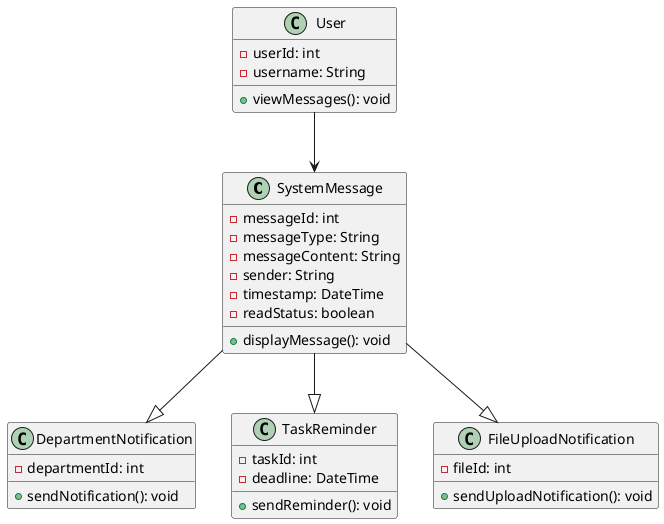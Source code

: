 @startuml
class SystemMessage {
  - messageId: int
  - messageType: String
  - messageContent: String
  - sender: String
  - timestamp: DateTime
  - readStatus: boolean
  + displayMessage(): void
}

class DepartmentNotification {
  - departmentId: int
  + sendNotification(): void
}

class TaskReminder {
  - taskId: int
  - deadline: DateTime
  + sendReminder(): void
}

class FileUploadNotification {
  - fileId: int
  + sendUploadNotification(): void
}

class User {
  - userId: int
  - username: String
  + viewMessages(): void
}

SystemMessage --|> DepartmentNotification
SystemMessage --|> TaskReminder
SystemMessage --|> FileUploadNotification
User --> SystemMessage

@enduml
